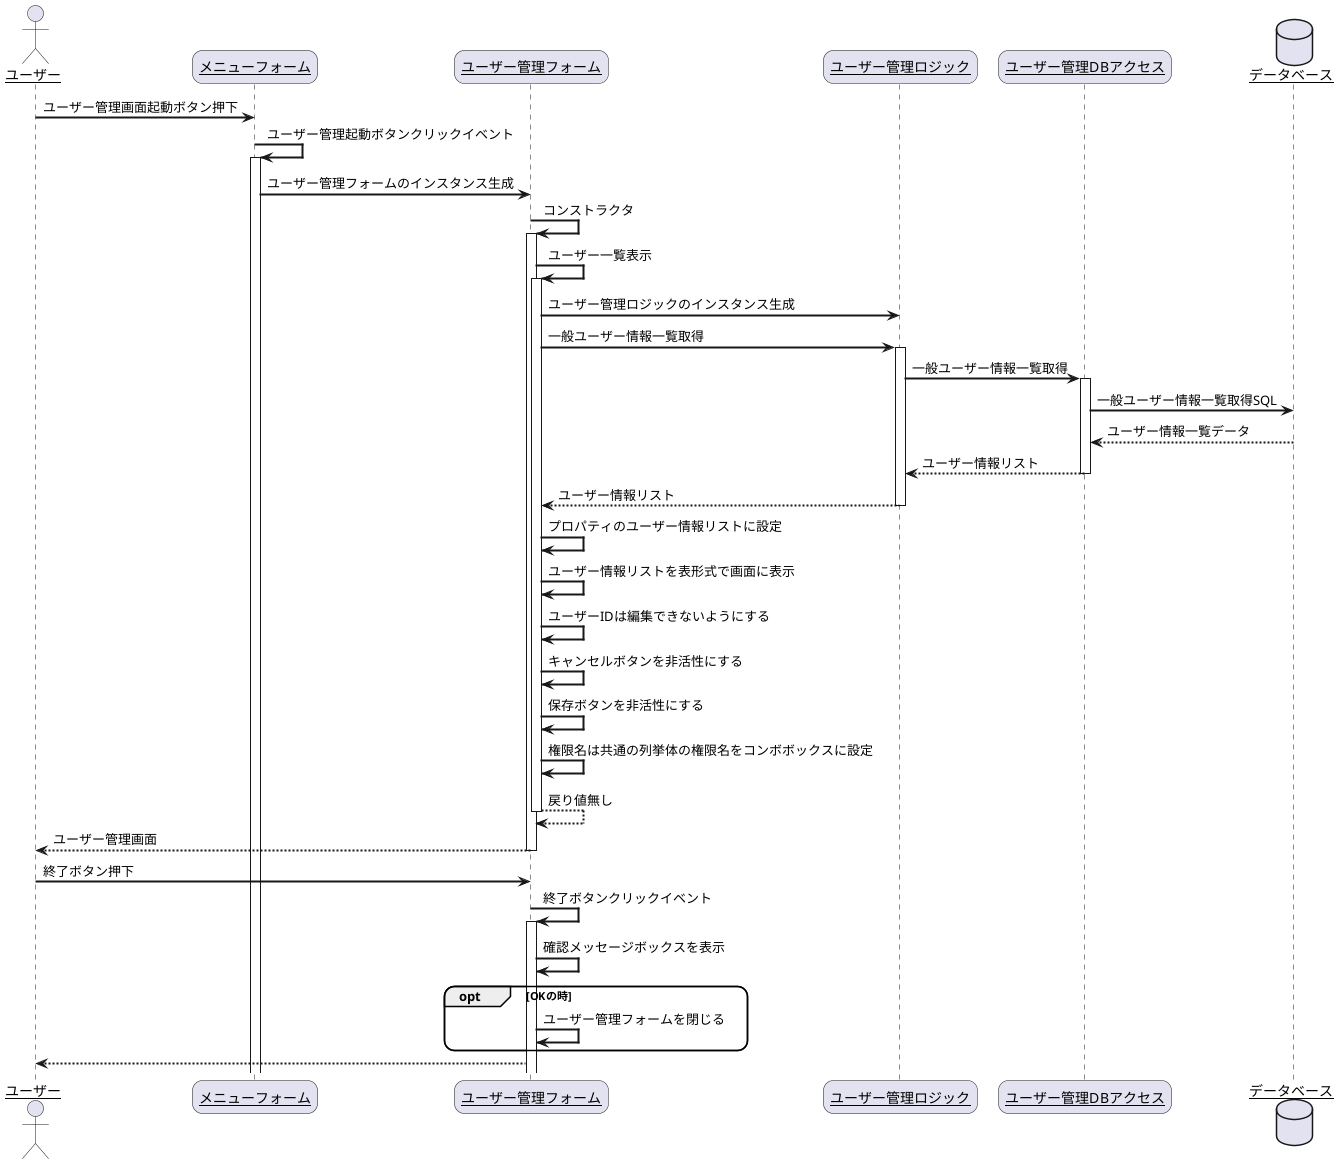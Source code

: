 @startuml
skinparam sequenceArrowThickness 2
skinparam roundcorner 20
skinparam maxmessagesize 60
skinparam sequenceParticipant underline

actor "ユーザー" as user
participant "メニューフォーム" as menu_form
participant "ユーザー管理フォーム" as user_admin_form
participant "ユーザー管理ロジック" as user_admin_logic
participant "ユーザー管理DBアクセス" as user_admin_data
database "データベース" as db

user -> menu_form: ユーザー管理画面起動ボタン押下
menu_form -> menu_form: ユーザー管理起動ボタンクリックイベント
activate menu_form
menu_form -> user_admin_form: ユーザー管理フォームのインスタンス生成
user_admin_form -> user_admin_form: コンストラクタ
activate user_admin_form
user_admin_form -> user_admin_form:ユーザー一覧表示
activate user_admin_form
user_admin_form -> user_admin_logic:ユーザー管理ロジックのインスタンス生成
user_admin_form -> user_admin_logic:一般ユーザー情報一覧取得
activate user_admin_logic
user_admin_logic -> user_admin_data: 一般ユーザー情報一覧取得
activate user_admin_data
user_admin_data -> db: 一般ユーザー情報一覧取得SQL
db --> user_admin_data: ユーザー情報一覧データ
user_admin_data --> user_admin_logic:ユーザー情報リスト
deactivate user_admin_data
user_admin_logic --> user_admin_form: ユーザー情報リスト
deactivate user_admin_logic
user_admin_form -> user_admin_form:プロパティのユーザー情報リストに設定
user_admin_form -> user_admin_form:ユーザー情報リストを表形式で画面に表示
user_admin_form -> user_admin_form:ユーザーIDは編集できないようにする
user_admin_form -> user_admin_form:キャンセルボタンを非活性にする
user_admin_form -> user_admin_form:保存ボタンを非活性にする
user_admin_form -> user_admin_form:権限名は共通の列挙体の権限名をコンボボックスに設定
user_admin_form --> user_admin_form:戻り値無し
deactivate user_admin_form
user_admin_form --> user: ユーザー管理画面
deactivate user_admin_form

user -> user_admin_form: 終了ボタン押下
user_admin_form -> user_admin_form: 終了ボタンクリックイベント
activate user_admin_form
user_admin_form -> user_admin_form: 確認メッセージボックスを表示
opt OKの時
    user_admin_form -> user_admin_form: ユーザー管理フォームを閉じる
end
user_admin_form --> user:

@enduml